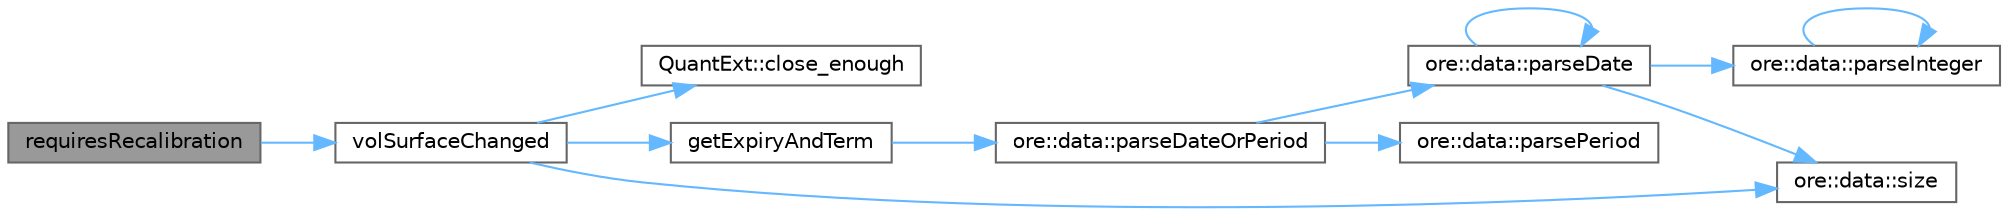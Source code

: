 digraph "requiresRecalibration"
{
 // INTERACTIVE_SVG=YES
 // LATEX_PDF_SIZE
  bgcolor="transparent";
  edge [fontname=Helvetica,fontsize=10,labelfontname=Helvetica,labelfontsize=10];
  node [fontname=Helvetica,fontsize=10,shape=box,height=0.2,width=0.4];
  rankdir="LR";
  Node1 [label="requiresRecalibration",height=0.2,width=0.4,color="gray40", fillcolor="grey60", style="filled", fontcolor="black",tooltip=" "];
  Node1 -> Node2 [color="steelblue1",style="solid"];
  Node2 [label="volSurfaceChanged",height=0.2,width=0.4,color="grey40", fillcolor="white", style="filled",URL="$classore_1_1data_1_1_lgm_builder.html#a11d6981c9430b09a2c7d82f2c0d7290d",tooltip=" "];
  Node2 -> Node3 [color="steelblue1",style="solid"];
  Node3 [label="QuantExt::close_enough",height=0.2,width=0.4,color="grey40", fillcolor="white", style="filled",URL="C:/dev/ORE/documentation/QuantExt/doc/quantext.tag$namespace_quant_ext.html#a1cab4fb6a720eff245acb9f3a7a9e7c5",tooltip=" "];
  Node2 -> Node4 [color="steelblue1",style="solid"];
  Node4 [label="getExpiryAndTerm",height=0.2,width=0.4,color="grey40", fillcolor="white", style="filled",URL="$classore_1_1data_1_1_lgm_builder.html#acc885d0e8a55249160500fafe1642f50",tooltip=" "];
  Node4 -> Node5 [color="steelblue1",style="solid"];
  Node5 [label="ore::data::parseDateOrPeriod",height=0.2,width=0.4,color="grey40", fillcolor="white", style="filled",URL="$group__utilities.html#ga6477391407eac174ea49df689ecf1ab2",tooltip="Convert text to QuantLib::Period or QuantLib::Date."];
  Node5 -> Node6 [color="steelblue1",style="solid"];
  Node6 [label="ore::data::parseDate",height=0.2,width=0.4,color="grey40", fillcolor="white", style="filled",URL="$group__utilities.html#ga59b5fdda574d90facae95dec2d13040d",tooltip="Convert std::string to QuantLib::Date."];
  Node6 -> Node6 [color="steelblue1",style="solid"];
  Node6 -> Node7 [color="steelblue1",style="solid"];
  Node7 [label="ore::data::parseInteger",height=0.2,width=0.4,color="grey40", fillcolor="white", style="filled",URL="$group__utilities.html#gaecd67eda4fb5f4859bb8f6d383547721",tooltip="Convert text to QuantLib::Integer."];
  Node7 -> Node7 [color="steelblue1",style="solid"];
  Node6 -> Node8 [color="steelblue1",style="solid"];
  Node8 [label="ore::data::size",height=0.2,width=0.4,color="grey40", fillcolor="white", style="filled",URL="$namespaceore_1_1data.html#a777e216dee6069b548bb87da7152699e",tooltip=" "];
  Node5 -> Node9 [color="steelblue1",style="solid"];
  Node9 [label="ore::data::parsePeriod",height=0.2,width=0.4,color="grey40", fillcolor="white", style="filled",URL="$group__utilities.html#ga8e0623e2cb01e250e9cfec4619256208",tooltip="Convert text to QuantLib::Period."];
  Node2 -> Node8 [color="steelblue1",style="solid"];
}
